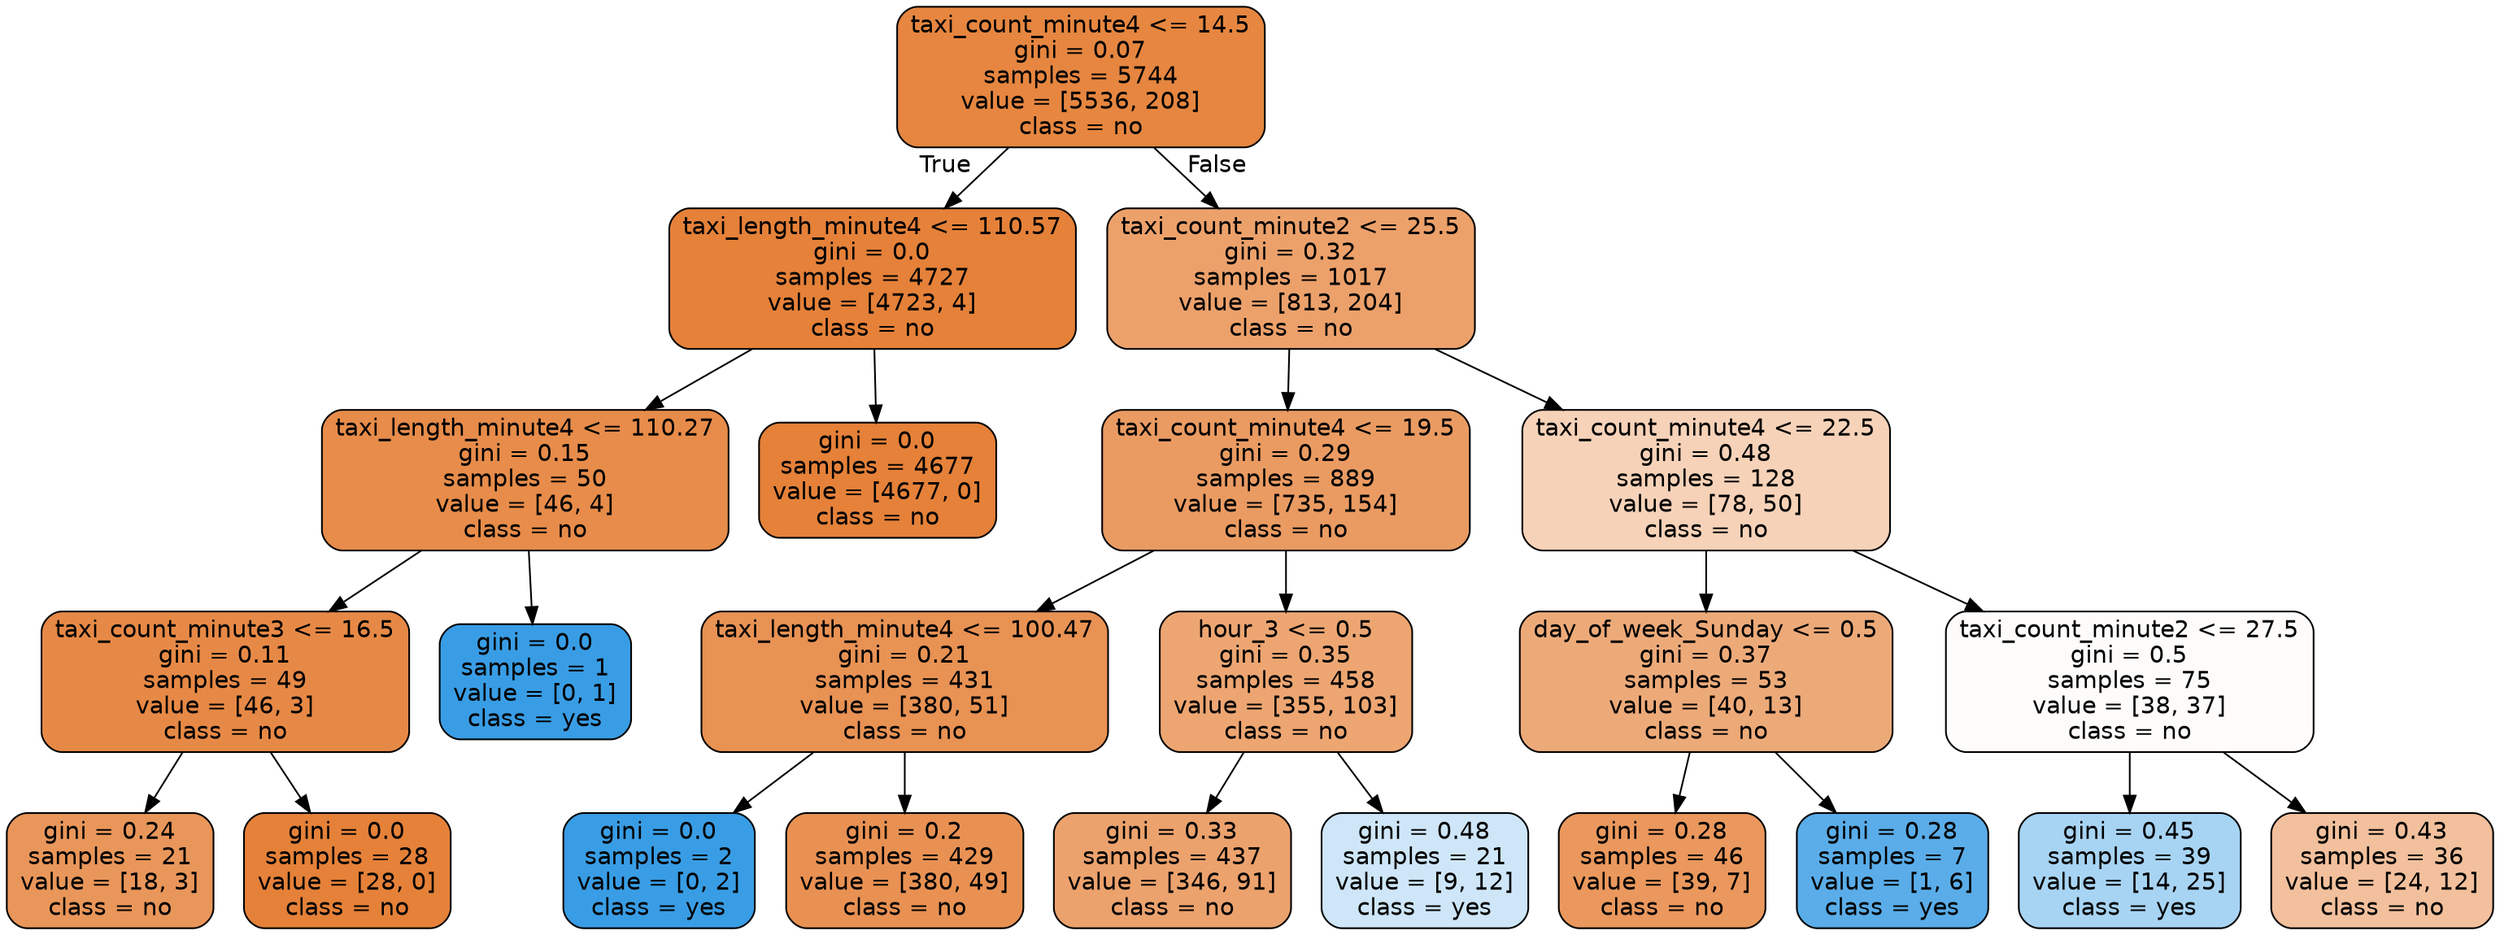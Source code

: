 digraph Tree {
node [shape=box, style="filled, rounded", color="black", fontname="helvetica"] ;
edge [fontname="helvetica"] ;
0 [label="taxi_count_minute4 <= 14.5\ngini = 0.07\nsamples = 5744\nvalue = [5536, 208]\nclass = no", fillcolor="#e68640"] ;
1 [label="taxi_length_minute4 <= 110.57\ngini = 0.0\nsamples = 4727\nvalue = [4723, 4]\nclass = no", fillcolor="#e58139"] ;
0 -> 1 [labeldistance=2.5, labelangle=45, headlabel="True"] ;
2 [label="taxi_length_minute4 <= 110.27\ngini = 0.15\nsamples = 50\nvalue = [46, 4]\nclass = no", fillcolor="#e78c4a"] ;
1 -> 2 ;
3 [label="taxi_count_minute3 <= 16.5\ngini = 0.11\nsamples = 49\nvalue = [46, 3]\nclass = no", fillcolor="#e78946"] ;
2 -> 3 ;
4 [label="gini = 0.24\nsamples = 21\nvalue = [18, 3]\nclass = no", fillcolor="#e9965a"] ;
3 -> 4 ;
5 [label="gini = 0.0\nsamples = 28\nvalue = [28, 0]\nclass = no", fillcolor="#e58139"] ;
3 -> 5 ;
6 [label="gini = 0.0\nsamples = 1\nvalue = [0, 1]\nclass = yes", fillcolor="#399de5"] ;
2 -> 6 ;
7 [label="gini = 0.0\nsamples = 4677\nvalue = [4677, 0]\nclass = no", fillcolor="#e58139"] ;
1 -> 7 ;
8 [label="taxi_count_minute2 <= 25.5\ngini = 0.32\nsamples = 1017\nvalue = [813, 204]\nclass = no", fillcolor="#eca16b"] ;
0 -> 8 [labeldistance=2.5, labelangle=-45, headlabel="False"] ;
9 [label="taxi_count_minute4 <= 19.5\ngini = 0.29\nsamples = 889\nvalue = [735, 154]\nclass = no", fillcolor="#ea9b62"] ;
8 -> 9 ;
10 [label="taxi_length_minute4 <= 100.47\ngini = 0.21\nsamples = 431\nvalue = [380, 51]\nclass = no", fillcolor="#e89254"] ;
9 -> 10 ;
11 [label="gini = 0.0\nsamples = 2\nvalue = [0, 2]\nclass = yes", fillcolor="#399de5"] ;
10 -> 11 ;
12 [label="gini = 0.2\nsamples = 429\nvalue = [380, 49]\nclass = no", fillcolor="#e89153"] ;
10 -> 12 ;
13 [label="hour_3 <= 0.5\ngini = 0.35\nsamples = 458\nvalue = [355, 103]\nclass = no", fillcolor="#eda672"] ;
9 -> 13 ;
14 [label="gini = 0.33\nsamples = 437\nvalue = [346, 91]\nclass = no", fillcolor="#eca26d"] ;
13 -> 14 ;
15 [label="gini = 0.48\nsamples = 21\nvalue = [9, 12]\nclass = yes", fillcolor="#cee6f8"] ;
13 -> 15 ;
16 [label="taxi_count_minute4 <= 22.5\ngini = 0.48\nsamples = 128\nvalue = [78, 50]\nclass = no", fillcolor="#f6d2b8"] ;
8 -> 16 ;
17 [label="day_of_week_Sunday <= 0.5\ngini = 0.37\nsamples = 53\nvalue = [40, 13]\nclass = no", fillcolor="#edaa79"] ;
16 -> 17 ;
18 [label="gini = 0.28\nsamples = 46\nvalue = [39, 7]\nclass = no", fillcolor="#ea985d"] ;
17 -> 18 ;
19 [label="gini = 0.28\nsamples = 7\nvalue = [1, 6]\nclass = yes", fillcolor="#5aade9"] ;
17 -> 19 ;
20 [label="taxi_count_minute2 <= 27.5\ngini = 0.5\nsamples = 75\nvalue = [38, 37]\nclass = no", fillcolor="#fefcfa"] ;
16 -> 20 ;
21 [label="gini = 0.45\nsamples = 39\nvalue = [14, 25]\nclass = yes", fillcolor="#a8d4f4"] ;
20 -> 21 ;
22 [label="gini = 0.43\nsamples = 36\nvalue = [24, 12]\nclass = no", fillcolor="#f2c09c"] ;
20 -> 22 ;
}